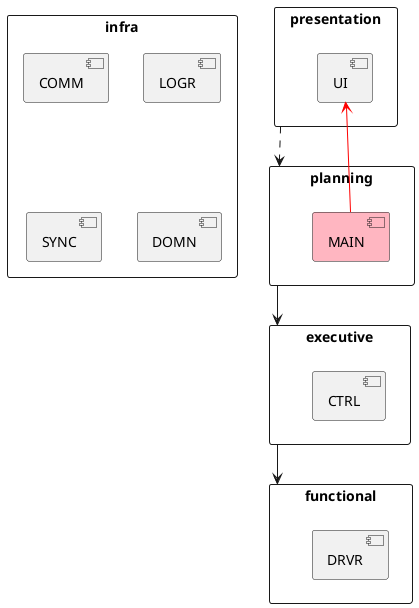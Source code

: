 @startuml

rectangle infra {
    component COMM
    component LOGR
    component SYNC
    component DOMN
}

rectangle functional {
    component DRVR
}

rectangle executive {
    component CTRL
}

rectangle planning {
    component MAIN #LightPink
}

rectangle presentation {
    component UI
}

executive --> functional
planning --> executive
presentation ..> planning

MAIN -up[#red]-> UI

@enduml
